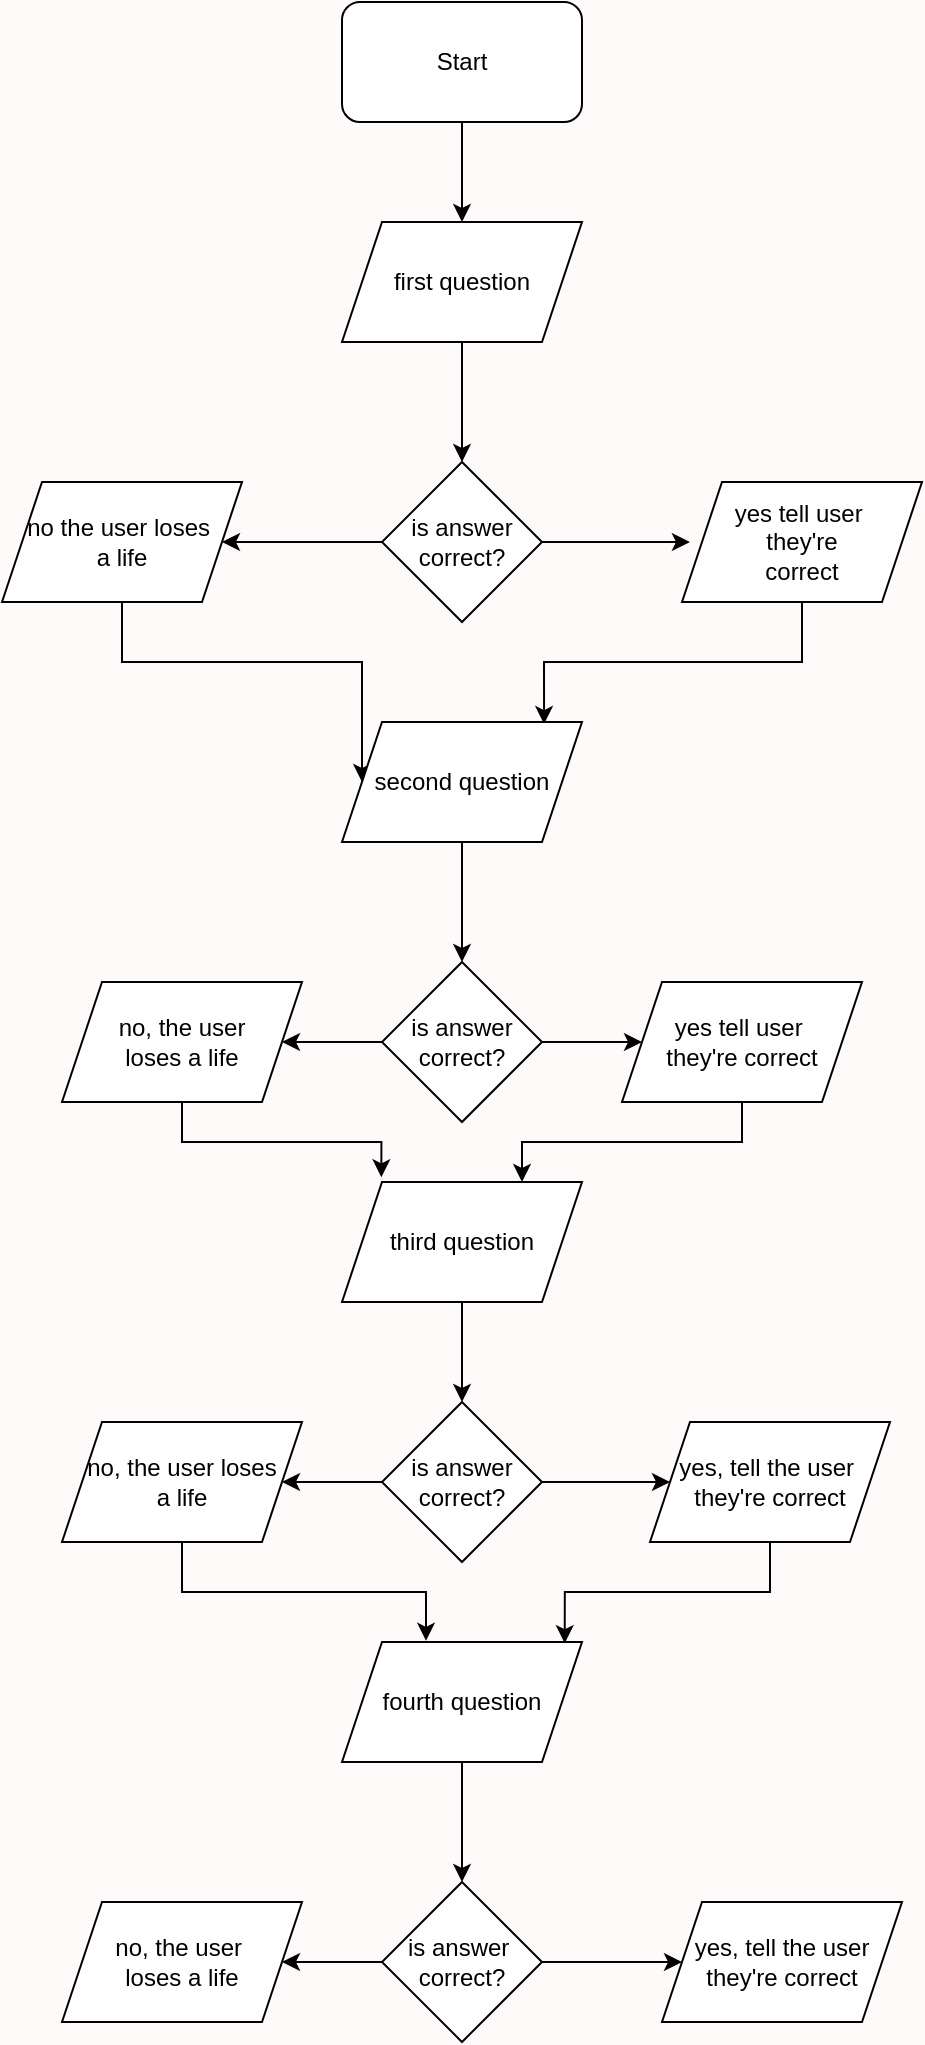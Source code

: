 <mxfile version="22.0.4" type="github" pages="2">
  <diagram id="C5RBs43oDa-KdzZeNtuy" name="Page-1">
    <mxGraphModel dx="2015" dy="623" grid="1" gridSize="10" guides="1" tooltips="1" connect="1" arrows="1" fold="1" page="1" pageScale="1" pageWidth="827" pageHeight="1169" background="#fffafa" math="0" shadow="0">
      <root>
        <mxCell id="WIyWlLk6GJQsqaUBKTNV-0" />
        <mxCell id="WIyWlLk6GJQsqaUBKTNV-1" parent="WIyWlLk6GJQsqaUBKTNV-0" />
        <mxCell id="NkmIDCvSrwUxlRw-OVxv-3" style="edgeStyle=orthogonalEdgeStyle;rounded=0;orthogonalLoop=1;jettySize=auto;html=1;exitX=0.5;exitY=1;exitDx=0;exitDy=0;entryX=0.5;entryY=0;entryDx=0;entryDy=0;" edge="1" parent="WIyWlLk6GJQsqaUBKTNV-1" source="NkmIDCvSrwUxlRw-OVxv-0" target="NkmIDCvSrwUxlRw-OVxv-2">
          <mxGeometry relative="1" as="geometry" />
        </mxCell>
        <mxCell id="NkmIDCvSrwUxlRw-OVxv-0" value="Start" style="rounded=1;whiteSpace=wrap;html=1;" vertex="1" parent="WIyWlLk6GJQsqaUBKTNV-1">
          <mxGeometry x="140" y="20" width="120" height="60" as="geometry" />
        </mxCell>
        <mxCell id="NkmIDCvSrwUxlRw-OVxv-5" style="edgeStyle=orthogonalEdgeStyle;rounded=0;orthogonalLoop=1;jettySize=auto;html=1;exitX=0.5;exitY=1;exitDx=0;exitDy=0;entryX=0.5;entryY=0;entryDx=0;entryDy=0;" edge="1" parent="WIyWlLk6GJQsqaUBKTNV-1" source="NkmIDCvSrwUxlRw-OVxv-2" target="NkmIDCvSrwUxlRw-OVxv-4">
          <mxGeometry relative="1" as="geometry" />
        </mxCell>
        <mxCell id="NkmIDCvSrwUxlRw-OVxv-2" value="first question" style="shape=parallelogram;perimeter=parallelogramPerimeter;whiteSpace=wrap;html=1;fixedSize=1;" vertex="1" parent="WIyWlLk6GJQsqaUBKTNV-1">
          <mxGeometry x="140" y="130" width="120" height="60" as="geometry" />
        </mxCell>
        <mxCell id="NkmIDCvSrwUxlRw-OVxv-9" style="edgeStyle=orthogonalEdgeStyle;rounded=0;orthogonalLoop=1;jettySize=auto;html=1;exitX=0;exitY=0.5;exitDx=0;exitDy=0;entryX=1;entryY=0.5;entryDx=0;entryDy=0;" edge="1" parent="WIyWlLk6GJQsqaUBKTNV-1" source="NkmIDCvSrwUxlRw-OVxv-4" target="NkmIDCvSrwUxlRw-OVxv-6">
          <mxGeometry relative="1" as="geometry" />
        </mxCell>
        <mxCell id="NkmIDCvSrwUxlRw-OVxv-4" value="is answer correct?" style="rhombus;whiteSpace=wrap;html=1;" vertex="1" parent="WIyWlLk6GJQsqaUBKTNV-1">
          <mxGeometry x="160" y="250" width="80" height="80" as="geometry" />
        </mxCell>
        <mxCell id="NkmIDCvSrwUxlRw-OVxv-11" style="edgeStyle=orthogonalEdgeStyle;rounded=0;orthogonalLoop=1;jettySize=auto;html=1;exitX=0.5;exitY=1;exitDx=0;exitDy=0;entryX=0;entryY=0.5;entryDx=0;entryDy=0;" edge="1" parent="WIyWlLk6GJQsqaUBKTNV-1" source="NkmIDCvSrwUxlRw-OVxv-6" target="NkmIDCvSrwUxlRw-OVxv-10">
          <mxGeometry relative="1" as="geometry" />
        </mxCell>
        <mxCell id="NkmIDCvSrwUxlRw-OVxv-6" value="no the user loses&amp;nbsp;&lt;br&gt;a life" style="shape=parallelogram;perimeter=parallelogramPerimeter;whiteSpace=wrap;html=1;fixedSize=1;" vertex="1" parent="WIyWlLk6GJQsqaUBKTNV-1">
          <mxGeometry x="-30" y="260" width="120" height="60" as="geometry" />
        </mxCell>
        <mxCell id="NkmIDCvSrwUxlRw-OVxv-12" style="edgeStyle=orthogonalEdgeStyle;rounded=0;orthogonalLoop=1;jettySize=auto;html=1;exitX=0.5;exitY=1;exitDx=0;exitDy=0;entryX=0.842;entryY=0.017;entryDx=0;entryDy=0;entryPerimeter=0;" edge="1" parent="WIyWlLk6GJQsqaUBKTNV-1" source="NkmIDCvSrwUxlRw-OVxv-7" target="NkmIDCvSrwUxlRw-OVxv-10">
          <mxGeometry relative="1" as="geometry">
            <mxPoint x="240" y="460" as="targetPoint" />
          </mxGeometry>
        </mxCell>
        <mxCell id="NkmIDCvSrwUxlRw-OVxv-7" value="yes tell user&amp;nbsp;&lt;br&gt;they&#39;re&lt;br&gt;correct" style="shape=parallelogram;perimeter=parallelogramPerimeter;whiteSpace=wrap;html=1;fixedSize=1;" vertex="1" parent="WIyWlLk6GJQsqaUBKTNV-1">
          <mxGeometry x="310" y="260" width="120" height="60" as="geometry" />
        </mxCell>
        <mxCell id="NkmIDCvSrwUxlRw-OVxv-8" style="edgeStyle=orthogonalEdgeStyle;rounded=0;orthogonalLoop=1;jettySize=auto;html=1;exitX=1;exitY=0.5;exitDx=0;exitDy=0;entryX=0.033;entryY=0.5;entryDx=0;entryDy=0;entryPerimeter=0;" edge="1" parent="WIyWlLk6GJQsqaUBKTNV-1" source="NkmIDCvSrwUxlRw-OVxv-4" target="NkmIDCvSrwUxlRw-OVxv-7">
          <mxGeometry relative="1" as="geometry" />
        </mxCell>
        <mxCell id="NkmIDCvSrwUxlRw-OVxv-14" style="edgeStyle=orthogonalEdgeStyle;rounded=0;orthogonalLoop=1;jettySize=auto;html=1;exitX=0.5;exitY=1;exitDx=0;exitDy=0;entryX=0.5;entryY=0;entryDx=0;entryDy=0;" edge="1" parent="WIyWlLk6GJQsqaUBKTNV-1" source="NkmIDCvSrwUxlRw-OVxv-10" target="NkmIDCvSrwUxlRw-OVxv-13">
          <mxGeometry relative="1" as="geometry" />
        </mxCell>
        <mxCell id="NkmIDCvSrwUxlRw-OVxv-10" value="second question" style="shape=parallelogram;perimeter=parallelogramPerimeter;whiteSpace=wrap;html=1;fixedSize=1;" vertex="1" parent="WIyWlLk6GJQsqaUBKTNV-1">
          <mxGeometry x="140" y="380" width="120" height="60" as="geometry" />
        </mxCell>
        <mxCell id="NkmIDCvSrwUxlRw-OVxv-16" style="edgeStyle=orthogonalEdgeStyle;rounded=0;orthogonalLoop=1;jettySize=auto;html=1;exitX=1;exitY=0.5;exitDx=0;exitDy=0;entryX=0;entryY=0.5;entryDx=0;entryDy=0;" edge="1" parent="WIyWlLk6GJQsqaUBKTNV-1" source="NkmIDCvSrwUxlRw-OVxv-13" target="NkmIDCvSrwUxlRw-OVxv-15">
          <mxGeometry relative="1" as="geometry" />
        </mxCell>
        <mxCell id="NkmIDCvSrwUxlRw-OVxv-18" style="edgeStyle=orthogonalEdgeStyle;rounded=0;orthogonalLoop=1;jettySize=auto;html=1;exitX=0;exitY=0.5;exitDx=0;exitDy=0;entryX=1;entryY=0.5;entryDx=0;entryDy=0;" edge="1" parent="WIyWlLk6GJQsqaUBKTNV-1" source="NkmIDCvSrwUxlRw-OVxv-13" target="NkmIDCvSrwUxlRw-OVxv-17">
          <mxGeometry relative="1" as="geometry" />
        </mxCell>
        <mxCell id="NkmIDCvSrwUxlRw-OVxv-13" value="is answer&lt;br&gt;correct?" style="rhombus;whiteSpace=wrap;html=1;" vertex="1" parent="WIyWlLk6GJQsqaUBKTNV-1">
          <mxGeometry x="160" y="500" width="80" height="80" as="geometry" />
        </mxCell>
        <mxCell id="NkmIDCvSrwUxlRw-OVxv-23" style="edgeStyle=orthogonalEdgeStyle;rounded=0;orthogonalLoop=1;jettySize=auto;html=1;exitX=0.5;exitY=1;exitDx=0;exitDy=0;entryX=0.75;entryY=0;entryDx=0;entryDy=0;" edge="1" parent="WIyWlLk6GJQsqaUBKTNV-1" source="NkmIDCvSrwUxlRw-OVxv-15" target="NkmIDCvSrwUxlRw-OVxv-19">
          <mxGeometry relative="1" as="geometry" />
        </mxCell>
        <mxCell id="NkmIDCvSrwUxlRw-OVxv-15" value="yes tell user&amp;nbsp;&lt;br&gt;they&#39;re correct" style="shape=parallelogram;perimeter=parallelogramPerimeter;whiteSpace=wrap;html=1;fixedSize=1;" vertex="1" parent="WIyWlLk6GJQsqaUBKTNV-1">
          <mxGeometry x="280" y="510" width="120" height="60" as="geometry" />
        </mxCell>
        <mxCell id="NkmIDCvSrwUxlRw-OVxv-17" value="no, the user&lt;br&gt;loses a life" style="shape=parallelogram;perimeter=parallelogramPerimeter;whiteSpace=wrap;html=1;fixedSize=1;" vertex="1" parent="WIyWlLk6GJQsqaUBKTNV-1">
          <mxGeometry y="510" width="120" height="60" as="geometry" />
        </mxCell>
        <mxCell id="NkmIDCvSrwUxlRw-OVxv-24" style="edgeStyle=orthogonalEdgeStyle;rounded=0;orthogonalLoop=1;jettySize=auto;html=1;exitX=0.5;exitY=1;exitDx=0;exitDy=0;entryX=0.5;entryY=0;entryDx=0;entryDy=0;" edge="1" parent="WIyWlLk6GJQsqaUBKTNV-1" source="NkmIDCvSrwUxlRw-OVxv-19" target="NkmIDCvSrwUxlRw-OVxv-21">
          <mxGeometry relative="1" as="geometry" />
        </mxCell>
        <mxCell id="NkmIDCvSrwUxlRw-OVxv-19" value="third question" style="shape=parallelogram;perimeter=parallelogramPerimeter;whiteSpace=wrap;html=1;fixedSize=1;" vertex="1" parent="WIyWlLk6GJQsqaUBKTNV-1">
          <mxGeometry x="140" y="610" width="120" height="60" as="geometry" />
        </mxCell>
        <mxCell id="NkmIDCvSrwUxlRw-OVxv-28" style="edgeStyle=orthogonalEdgeStyle;rounded=0;orthogonalLoop=1;jettySize=auto;html=1;exitX=1;exitY=0.5;exitDx=0;exitDy=0;" edge="1" parent="WIyWlLk6GJQsqaUBKTNV-1" source="NkmIDCvSrwUxlRw-OVxv-21" target="NkmIDCvSrwUxlRw-OVxv-25">
          <mxGeometry relative="1" as="geometry" />
        </mxCell>
        <mxCell id="NkmIDCvSrwUxlRw-OVxv-29" style="edgeStyle=orthogonalEdgeStyle;rounded=0;orthogonalLoop=1;jettySize=auto;html=1;exitX=0;exitY=0.5;exitDx=0;exitDy=0;entryX=1;entryY=0.5;entryDx=0;entryDy=0;" edge="1" parent="WIyWlLk6GJQsqaUBKTNV-1" source="NkmIDCvSrwUxlRw-OVxv-21" target="NkmIDCvSrwUxlRw-OVxv-27">
          <mxGeometry relative="1" as="geometry" />
        </mxCell>
        <mxCell id="NkmIDCvSrwUxlRw-OVxv-21" value="is answer&lt;br&gt;correct?" style="rhombus;whiteSpace=wrap;html=1;" vertex="1" parent="WIyWlLk6GJQsqaUBKTNV-1">
          <mxGeometry x="160" y="720" width="80" height="80" as="geometry" />
        </mxCell>
        <mxCell id="NkmIDCvSrwUxlRw-OVxv-22" style="edgeStyle=orthogonalEdgeStyle;rounded=0;orthogonalLoop=1;jettySize=auto;html=1;exitX=0.5;exitY=1;exitDx=0;exitDy=0;entryX=0.164;entryY=-0.039;entryDx=0;entryDy=0;entryPerimeter=0;" edge="1" parent="WIyWlLk6GJQsqaUBKTNV-1" source="NkmIDCvSrwUxlRw-OVxv-17" target="NkmIDCvSrwUxlRw-OVxv-19">
          <mxGeometry relative="1" as="geometry" />
        </mxCell>
        <mxCell id="NkmIDCvSrwUxlRw-OVxv-25" value="yes, tell the user&amp;nbsp;&lt;br&gt;they&#39;re correct" style="shape=parallelogram;perimeter=parallelogramPerimeter;whiteSpace=wrap;html=1;fixedSize=1;" vertex="1" parent="WIyWlLk6GJQsqaUBKTNV-1">
          <mxGeometry x="294" y="730" width="120" height="60" as="geometry" />
        </mxCell>
        <mxCell id="NkmIDCvSrwUxlRw-OVxv-27" value="no, the user loses&lt;br&gt;a life" style="shape=parallelogram;perimeter=parallelogramPerimeter;whiteSpace=wrap;html=1;fixedSize=1;" vertex="1" parent="WIyWlLk6GJQsqaUBKTNV-1">
          <mxGeometry y="730" width="120" height="60" as="geometry" />
        </mxCell>
        <mxCell id="JKIjhTeIiqGl-qEiysz5-4" style="edgeStyle=orthogonalEdgeStyle;rounded=0;orthogonalLoop=1;jettySize=auto;html=1;exitX=0.5;exitY=1;exitDx=0;exitDy=0;entryX=0.5;entryY=0;entryDx=0;entryDy=0;" edge="1" parent="WIyWlLk6GJQsqaUBKTNV-1" source="JKIjhTeIiqGl-qEiysz5-0" target="JKIjhTeIiqGl-qEiysz5-3">
          <mxGeometry relative="1" as="geometry" />
        </mxCell>
        <mxCell id="JKIjhTeIiqGl-qEiysz5-0" value="fourth question" style="shape=parallelogram;perimeter=parallelogramPerimeter;whiteSpace=wrap;html=1;fixedSize=1;" vertex="1" parent="WIyWlLk6GJQsqaUBKTNV-1">
          <mxGeometry x="140" y="840" width="120" height="60" as="geometry" />
        </mxCell>
        <mxCell id="JKIjhTeIiqGl-qEiysz5-1" style="edgeStyle=orthogonalEdgeStyle;rounded=0;orthogonalLoop=1;jettySize=auto;html=1;exitX=0.5;exitY=1;exitDx=0;exitDy=0;entryX=0.928;entryY=0.01;entryDx=0;entryDy=0;entryPerimeter=0;" edge="1" parent="WIyWlLk6GJQsqaUBKTNV-1" source="NkmIDCvSrwUxlRw-OVxv-25" target="JKIjhTeIiqGl-qEiysz5-0">
          <mxGeometry relative="1" as="geometry" />
        </mxCell>
        <mxCell id="JKIjhTeIiqGl-qEiysz5-2" style="edgeStyle=orthogonalEdgeStyle;rounded=0;orthogonalLoop=1;jettySize=auto;html=1;exitX=0.5;exitY=1;exitDx=0;exitDy=0;entryX=0.35;entryY=-0.01;entryDx=0;entryDy=0;entryPerimeter=0;" edge="1" parent="WIyWlLk6GJQsqaUBKTNV-1" source="NkmIDCvSrwUxlRw-OVxv-27" target="JKIjhTeIiqGl-qEiysz5-0">
          <mxGeometry relative="1" as="geometry" />
        </mxCell>
        <mxCell id="JKIjhTeIiqGl-qEiysz5-7" style="edgeStyle=orthogonalEdgeStyle;rounded=0;orthogonalLoop=1;jettySize=auto;html=1;exitX=0;exitY=0.5;exitDx=0;exitDy=0;" edge="1" parent="WIyWlLk6GJQsqaUBKTNV-1" source="JKIjhTeIiqGl-qEiysz5-3" target="JKIjhTeIiqGl-qEiysz5-5">
          <mxGeometry relative="1" as="geometry" />
        </mxCell>
        <mxCell id="JKIjhTeIiqGl-qEiysz5-10" style="edgeStyle=orthogonalEdgeStyle;rounded=0;orthogonalLoop=1;jettySize=auto;html=1;exitX=1;exitY=0.5;exitDx=0;exitDy=0;entryX=0;entryY=0.5;entryDx=0;entryDy=0;" edge="1" parent="WIyWlLk6GJQsqaUBKTNV-1" source="JKIjhTeIiqGl-qEiysz5-3" target="JKIjhTeIiqGl-qEiysz5-9">
          <mxGeometry relative="1" as="geometry" />
        </mxCell>
        <mxCell id="JKIjhTeIiqGl-qEiysz5-3" value="is answer&amp;nbsp;&lt;br&gt;correct?" style="rhombus;whiteSpace=wrap;html=1;" vertex="1" parent="WIyWlLk6GJQsqaUBKTNV-1">
          <mxGeometry x="160" y="960" width="80" height="80" as="geometry" />
        </mxCell>
        <mxCell id="JKIjhTeIiqGl-qEiysz5-5" value="no, the user&amp;nbsp;&lt;br&gt;loses a life" style="shape=parallelogram;perimeter=parallelogramPerimeter;whiteSpace=wrap;html=1;fixedSize=1;" vertex="1" parent="WIyWlLk6GJQsqaUBKTNV-1">
          <mxGeometry y="970" width="120" height="60" as="geometry" />
        </mxCell>
        <mxCell id="JKIjhTeIiqGl-qEiysz5-9" value="yes, tell the user&lt;br&gt;they&#39;re correct" style="shape=parallelogram;perimeter=parallelogramPerimeter;whiteSpace=wrap;html=1;fixedSize=1;" vertex="1" parent="WIyWlLk6GJQsqaUBKTNV-1">
          <mxGeometry x="300" y="970" width="120" height="60" as="geometry" />
        </mxCell>
      </root>
    </mxGraphModel>
  </diagram>
  <diagram id="yHJcxLEuS3GZXtJyYjwe" name="Page-2">
    <mxGraphModel dx="1426" dy="748" grid="1" gridSize="10" guides="1" tooltips="1" connect="1" arrows="1" fold="1" page="1" pageScale="1" pageWidth="827" pageHeight="1169" math="0" shadow="0">
      <root>
        <mxCell id="0" />
        <mxCell id="1" parent="0" />
        <mxCell id="QXpMCVTzxK3PciKYBZ0E-2" style="edgeStyle=orthogonalEdgeStyle;rounded=0;orthogonalLoop=1;jettySize=auto;html=1;exitX=0.5;exitY=1;exitDx=0;exitDy=0;entryX=0.5;entryY=0;entryDx=0;entryDy=0;" edge="1" parent="1" source="gDVUjxFFhu4jj6DHiNso-1" target="QXpMCVTzxK3PciKYBZ0E-1">
          <mxGeometry relative="1" as="geometry" />
        </mxCell>
        <mxCell id="gDVUjxFFhu4jj6DHiNso-1" value="fifth question" style="shape=parallelogram;perimeter=parallelogramPerimeter;whiteSpace=wrap;html=1;fixedSize=1;" vertex="1" parent="1">
          <mxGeometry x="250" y="350" width="120" height="60" as="geometry" />
        </mxCell>
        <mxCell id="QXpMCVTzxK3PciKYBZ0E-4" style="edgeStyle=orthogonalEdgeStyle;rounded=0;orthogonalLoop=1;jettySize=auto;html=1;exitX=1;exitY=0.5;exitDx=0;exitDy=0;entryX=0;entryY=0.5;entryDx=0;entryDy=0;" edge="1" parent="1" source="QXpMCVTzxK3PciKYBZ0E-1" target="QXpMCVTzxK3PciKYBZ0E-3">
          <mxGeometry relative="1" as="geometry" />
        </mxCell>
        <mxCell id="QXpMCVTzxK3PciKYBZ0E-6" style="edgeStyle=orthogonalEdgeStyle;rounded=0;orthogonalLoop=1;jettySize=auto;html=1;exitX=0;exitY=0.5;exitDx=0;exitDy=0;" edge="1" parent="1" source="QXpMCVTzxK3PciKYBZ0E-1" target="QXpMCVTzxK3PciKYBZ0E-5">
          <mxGeometry relative="1" as="geometry" />
        </mxCell>
        <mxCell id="QXpMCVTzxK3PciKYBZ0E-1" value="is answer&lt;br&gt;correct?" style="rhombus;whiteSpace=wrap;html=1;" vertex="1" parent="1">
          <mxGeometry x="270" y="450" width="80" height="80" as="geometry" />
        </mxCell>
        <mxCell id="QXpMCVTzxK3PciKYBZ0E-9" style="edgeStyle=orthogonalEdgeStyle;rounded=0;orthogonalLoop=1;jettySize=auto;html=1;exitX=0.5;exitY=1;exitDx=0;exitDy=0;entryX=1;entryY=0.5;entryDx=0;entryDy=0;" edge="1" parent="1" source="QXpMCVTzxK3PciKYBZ0E-3" target="QXpMCVTzxK3PciKYBZ0E-7">
          <mxGeometry relative="1" as="geometry" />
        </mxCell>
        <mxCell id="QXpMCVTzxK3PciKYBZ0E-3" value="yes, tell the user they&#39;re correct" style="shape=parallelogram;perimeter=parallelogramPerimeter;whiteSpace=wrap;html=1;fixedSize=1;" vertex="1" parent="1">
          <mxGeometry x="380" y="460" width="120" height="60" as="geometry" />
        </mxCell>
        <mxCell id="QXpMCVTzxK3PciKYBZ0E-8" style="edgeStyle=orthogonalEdgeStyle;rounded=0;orthogonalLoop=1;jettySize=auto;html=1;exitX=0.5;exitY=1;exitDx=0;exitDy=0;entryX=0;entryY=0.25;entryDx=0;entryDy=0;" edge="1" parent="1" source="QXpMCVTzxK3PciKYBZ0E-5" target="QXpMCVTzxK3PciKYBZ0E-7">
          <mxGeometry relative="1" as="geometry" />
        </mxCell>
        <mxCell id="QXpMCVTzxK3PciKYBZ0E-5" value="no, the user loses&lt;br&gt;a life" style="shape=parallelogram;perimeter=parallelogramPerimeter;whiteSpace=wrap;html=1;fixedSize=1;" vertex="1" parent="1">
          <mxGeometry x="120" y="460" width="120" height="60" as="geometry" />
        </mxCell>
        <mxCell id="QXpMCVTzxK3PciKYBZ0E-11" style="edgeStyle=orthogonalEdgeStyle;rounded=0;orthogonalLoop=1;jettySize=auto;html=1;exitX=0.5;exitY=1;exitDx=0;exitDy=0;entryX=0.5;entryY=0;entryDx=0;entryDy=0;" edge="1" parent="1" source="QXpMCVTzxK3PciKYBZ0E-7" target="QXpMCVTzxK3PciKYBZ0E-10">
          <mxGeometry relative="1" as="geometry" />
        </mxCell>
        <mxCell id="QXpMCVTzxK3PciKYBZ0E-7" value="sixth question" style="shape=parallelogram;perimeter=parallelogramPerimeter;whiteSpace=wrap;html=1;fixedSize=1;" vertex="1" parent="1">
          <mxGeometry x="250" y="580" width="120" height="60" as="geometry" />
        </mxCell>
        <mxCell id="QXpMCVTzxK3PciKYBZ0E-13" style="edgeStyle=orthogonalEdgeStyle;rounded=0;orthogonalLoop=1;jettySize=auto;html=1;exitX=1;exitY=0.5;exitDx=0;exitDy=0;entryX=0;entryY=0.5;entryDx=0;entryDy=0;" edge="1" parent="1" source="QXpMCVTzxK3PciKYBZ0E-10" target="QXpMCVTzxK3PciKYBZ0E-12">
          <mxGeometry relative="1" as="geometry" />
        </mxCell>
        <mxCell id="QXpMCVTzxK3PciKYBZ0E-15" style="edgeStyle=orthogonalEdgeStyle;rounded=0;orthogonalLoop=1;jettySize=auto;html=1;exitX=0;exitY=0.5;exitDx=0;exitDy=0;entryX=1;entryY=0.5;entryDx=0;entryDy=0;" edge="1" parent="1" source="QXpMCVTzxK3PciKYBZ0E-10" target="QXpMCVTzxK3PciKYBZ0E-14">
          <mxGeometry relative="1" as="geometry" />
        </mxCell>
        <mxCell id="QXpMCVTzxK3PciKYBZ0E-10" value="is answer&lt;br&gt;correct?" style="rhombus;whiteSpace=wrap;html=1;" vertex="1" parent="1">
          <mxGeometry x="270" y="680" width="80" height="80" as="geometry" />
        </mxCell>
        <mxCell id="Zb7py4T0xDC6kwK6m3X--2" style="edgeStyle=orthogonalEdgeStyle;rounded=0;orthogonalLoop=1;jettySize=auto;html=1;exitX=0.5;exitY=1;exitDx=0;exitDy=0;entryX=1;entryY=0.5;entryDx=0;entryDy=0;" edge="1" parent="1" source="QXpMCVTzxK3PciKYBZ0E-12" target="Qw0fz_dCW8_d1su0JsMq-1">
          <mxGeometry relative="1" as="geometry" />
        </mxCell>
        <mxCell id="QXpMCVTzxK3PciKYBZ0E-12" value="yes, tell user&amp;nbsp;&lt;br&gt;they&#39;re correct" style="shape=parallelogram;perimeter=parallelogramPerimeter;whiteSpace=wrap;html=1;fixedSize=1;" vertex="1" parent="1">
          <mxGeometry x="380" y="690" width="120" height="60" as="geometry" />
        </mxCell>
        <mxCell id="Zb7py4T0xDC6kwK6m3X--3" style="edgeStyle=orthogonalEdgeStyle;rounded=0;orthogonalLoop=1;jettySize=auto;html=1;exitX=0.5;exitY=1;exitDx=0;exitDy=0;entryX=0;entryY=0.5;entryDx=0;entryDy=0;" edge="1" parent="1" source="QXpMCVTzxK3PciKYBZ0E-14" target="Qw0fz_dCW8_d1su0JsMq-1">
          <mxGeometry relative="1" as="geometry" />
        </mxCell>
        <mxCell id="QXpMCVTzxK3PciKYBZ0E-14" value="no, the user&amp;nbsp;&lt;br&gt;loses a life" style="shape=parallelogram;perimeter=parallelogramPerimeter;whiteSpace=wrap;html=1;fixedSize=1;" vertex="1" parent="1">
          <mxGeometry x="110" y="690" width="120" height="60" as="geometry" />
        </mxCell>
        <mxCell id="Zb7py4T0xDC6kwK6m3X--5" style="edgeStyle=orthogonalEdgeStyle;rounded=0;orthogonalLoop=1;jettySize=auto;html=1;exitX=0.5;exitY=1;exitDx=0;exitDy=0;entryX=0.5;entryY=0;entryDx=0;entryDy=0;" edge="1" parent="1" source="Qw0fz_dCW8_d1su0JsMq-1" target="Zb7py4T0xDC6kwK6m3X--4">
          <mxGeometry relative="1" as="geometry" />
        </mxCell>
        <mxCell id="Qw0fz_dCW8_d1su0JsMq-1" value="seventh question" style="shape=parallelogram;perimeter=parallelogramPerimeter;whiteSpace=wrap;html=1;fixedSize=1;" vertex="1" parent="1">
          <mxGeometry x="250" y="800" width="120" height="60" as="geometry" />
        </mxCell>
        <mxCell id="Zb7py4T0xDC6kwK6m3X--9" style="edgeStyle=orthogonalEdgeStyle;rounded=0;orthogonalLoop=1;jettySize=auto;html=1;exitX=0;exitY=0.5;exitDx=0;exitDy=0;entryX=1;entryY=0.5;entryDx=0;entryDy=0;" edge="1" parent="1" source="Zb7py4T0xDC6kwK6m3X--4" target="Zb7py4T0xDC6kwK6m3X--7">
          <mxGeometry relative="1" as="geometry" />
        </mxCell>
        <mxCell id="Zb7py4T0xDC6kwK6m3X--10" style="edgeStyle=orthogonalEdgeStyle;rounded=0;orthogonalLoop=1;jettySize=auto;html=1;exitX=1;exitY=0.5;exitDx=0;exitDy=0;entryX=0;entryY=0.5;entryDx=0;entryDy=0;" edge="1" parent="1" source="Zb7py4T0xDC6kwK6m3X--4" target="Zb7py4T0xDC6kwK6m3X--6">
          <mxGeometry relative="1" as="geometry" />
        </mxCell>
        <mxCell id="Zb7py4T0xDC6kwK6m3X--4" value="is answer&amp;nbsp;&lt;br&gt;correct?" style="rhombus;whiteSpace=wrap;html=1;" vertex="1" parent="1">
          <mxGeometry x="270" y="890" width="80" height="80" as="geometry" />
        </mxCell>
        <mxCell id="Zb7py4T0xDC6kwK6m3X--6" value="yes, tell the user&lt;br&gt;they&#39;re correct" style="shape=parallelogram;perimeter=parallelogramPerimeter;whiteSpace=wrap;html=1;fixedSize=1;" vertex="1" parent="1">
          <mxGeometry x="380" y="900" width="120" height="60" as="geometry" />
        </mxCell>
        <mxCell id="Zb7py4T0xDC6kwK6m3X--7" value="no, the user loses&lt;br&gt;a life" style="shape=parallelogram;perimeter=parallelogramPerimeter;whiteSpace=wrap;html=1;fixedSize=1;" vertex="1" parent="1">
          <mxGeometry x="120" y="900" width="120" height="60" as="geometry" />
        </mxCell>
      </root>
    </mxGraphModel>
  </diagram>
</mxfile>
